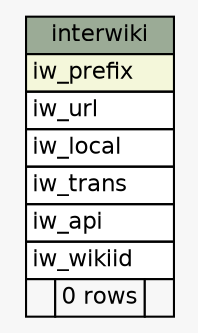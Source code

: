 // dot 2.38.0 on Linux 3.14.35-28.38.amzn1.x86_64
// SchemaSpy rev Unknown
digraph "interwiki" {
  graph [
    rankdir="RL"
    bgcolor="#f7f7f7"
    nodesep="0.18"
    ranksep="0.46"
    fontname="Helvetica"
    fontsize="11"
  ];
  node [
    fontname="Helvetica"
    fontsize="11"
    shape="plaintext"
  ];
  edge [
    arrowsize="0.8"
  ];
  "interwiki" [
    label=<
    <TABLE BORDER="0" CELLBORDER="1" CELLSPACING="0" BGCOLOR="#ffffff">
      <TR><TD COLSPAN="3" BGCOLOR="#9bab96" ALIGN="CENTER">interwiki</TD></TR>
      <TR><TD PORT="iw_prefix" COLSPAN="3" BGCOLOR="#f4f7da" ALIGN="LEFT">iw_prefix</TD></TR>
      <TR><TD PORT="iw_url" COLSPAN="3" ALIGN="LEFT">iw_url</TD></TR>
      <TR><TD PORT="iw_local" COLSPAN="3" ALIGN="LEFT">iw_local</TD></TR>
      <TR><TD PORT="iw_trans" COLSPAN="3" ALIGN="LEFT">iw_trans</TD></TR>
      <TR><TD PORT="iw_api" COLSPAN="3" ALIGN="LEFT">iw_api</TD></TR>
      <TR><TD PORT="iw_wikiid" COLSPAN="3" ALIGN="LEFT">iw_wikiid</TD></TR>
      <TR><TD ALIGN="LEFT" BGCOLOR="#f7f7f7">  </TD><TD ALIGN="RIGHT" BGCOLOR="#f7f7f7">0 rows</TD><TD ALIGN="RIGHT" BGCOLOR="#f7f7f7">  </TD></TR>
    </TABLE>>
    URL="tables/interwiki.html"
    tooltip="interwiki"
  ];
}
